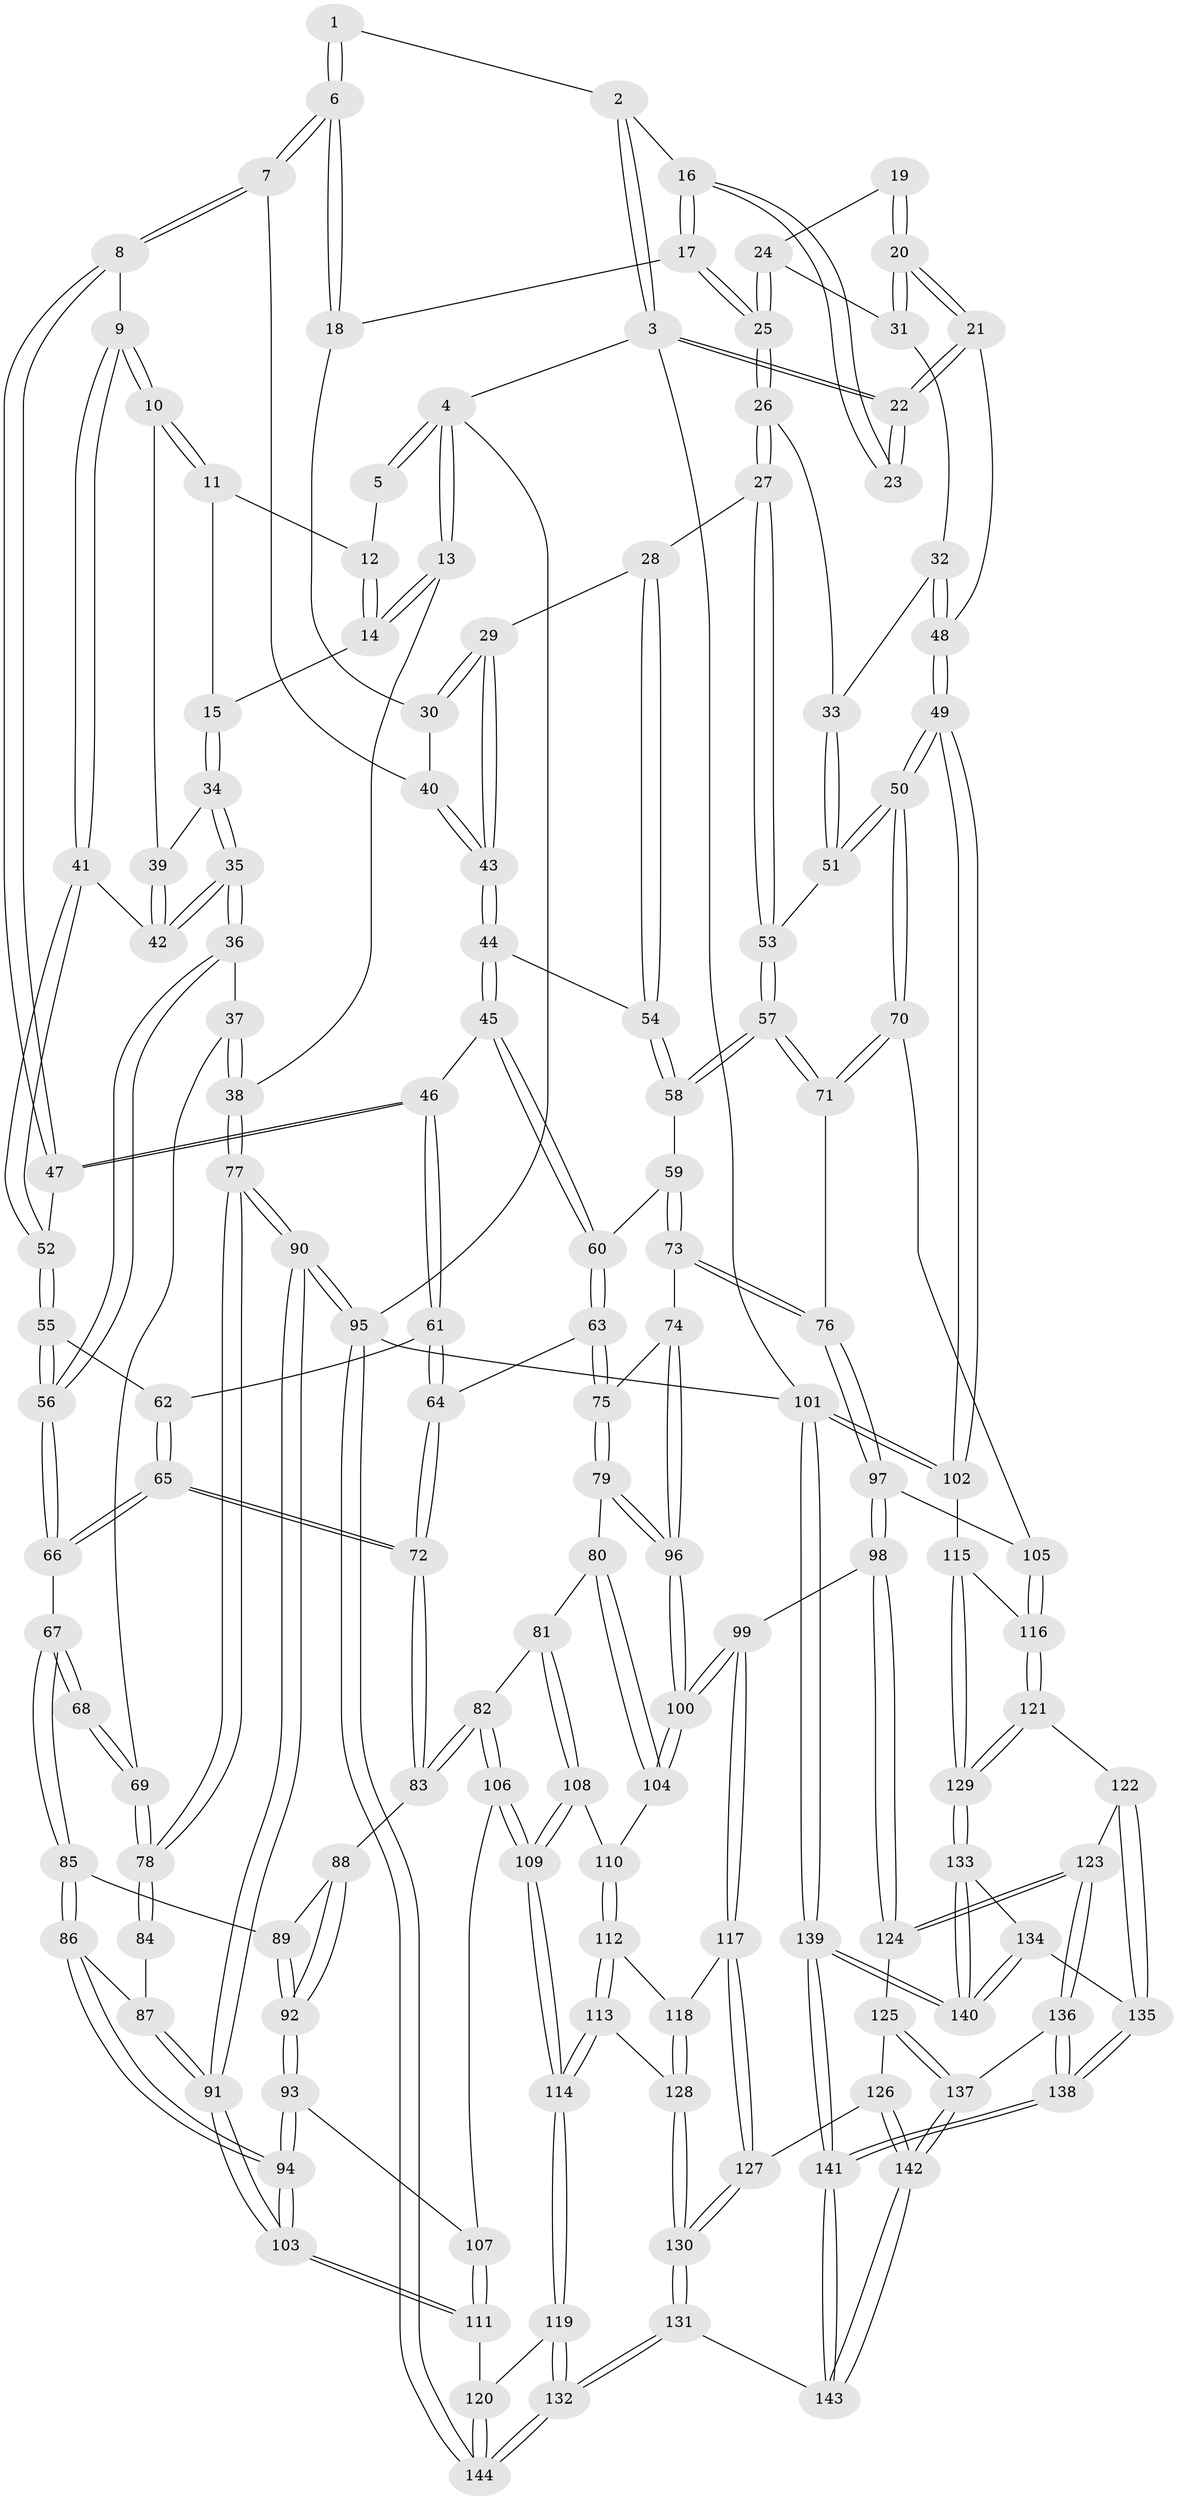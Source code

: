 // Generated by graph-tools (version 1.1) at 2025/27/03/09/25 03:27:12]
// undirected, 144 vertices, 357 edges
graph export_dot {
graph [start="1"]
  node [color=gray90,style=filled];
  1 [pos="+0.4375183263740163+0"];
  2 [pos="+0.7419967981542877+0"];
  3 [pos="+1+0"];
  4 [pos="+0+0"];
  5 [pos="+0.23178536471472355+0"];
  6 [pos="+0.443248751702116+0.12090093247116407"];
  7 [pos="+0.43612092978147593+0.14218135514532837"];
  8 [pos="+0.333300486109702+0.16108765786068585"];
  9 [pos="+0.3260704957828864+0.15975172571497"];
  10 [pos="+0.30502562519999143+0.14636903318597774"];
  11 [pos="+0.2389990546635865+0"];
  12 [pos="+0.2291904346085119+0"];
  13 [pos="+0+0.1466809832989822"];
  14 [pos="+0.05357384395298383+0.11667584782738606"];
  15 [pos="+0.12169352614838702+0.13824864693298083"];
  16 [pos="+0.741702760100601+0"];
  17 [pos="+0.7348658821937462+0"];
  18 [pos="+0.5876036428950554+0.05398841755634141"];
  19 [pos="+0.9583400469426703+0.09419269790379782"];
  20 [pos="+1+0.16699955624932267"];
  21 [pos="+1+0.18703094074579144"];
  22 [pos="+1+0"];
  23 [pos="+0.9575742800834162+0.08544014400514889"];
  24 [pos="+0.9366687459688134+0.1343629388793101"];
  25 [pos="+0.7493019072516974+0.08638694004560142"];
  26 [pos="+0.7435046005687754+0.1274356184213242"];
  27 [pos="+0.7097989684579982+0.19835108050364514"];
  28 [pos="+0.6754324826287964+0.20851262504178641"];
  29 [pos="+0.6662434379036729+0.20697462885165127"];
  30 [pos="+0.5535550032174216+0.16423888745766327"];
  31 [pos="+0.9443623018924515+0.15119742789266585"];
  32 [pos="+0.9313236973598052+0.21600973656512104"];
  33 [pos="+0.9002382270127791+0.22161691111811865"];
  34 [pos="+0.15748317624390581+0.1841488411053378"];
  35 [pos="+0.1400393099652776+0.28090618299752784"];
  36 [pos="+0.08856183368144825+0.3459248691445661"];
  37 [pos="+0.05293218624797944+0.34437130661277204"];
  38 [pos="+0+0.2743697746050798"];
  39 [pos="+0.2895621273004606+0.15166256691590066"];
  40 [pos="+0.4528516276498907+0.15950968554725897"];
  41 [pos="+0.26680169604519366+0.28525373939632276"];
  42 [pos="+0.20211442489903547+0.27756717557089067"];
  43 [pos="+0.4806677101877871+0.2611208254936433"];
  44 [pos="+0.4789762396739284+0.32270939927192743"];
  45 [pos="+0.4639025216388203+0.34419739869245364"];
  46 [pos="+0.3940310428423614+0.352870830588616"];
  47 [pos="+0.37808525297752155+0.34018740867900654"];
  48 [pos="+1+0.3926238734333007"];
  49 [pos="+1+0.5241345954373755"];
  50 [pos="+1+0.5148695995931329"];
  51 [pos="+0.8375451168848129+0.37118303510228234"];
  52 [pos="+0.28679347171870845+0.32547288340869646"];
  53 [pos="+0.7737891455090803+0.35023458792371703"];
  54 [pos="+0.5876643267228385+0.3167630419569666"];
  55 [pos="+0.22545067957661358+0.4029164495777755"];
  56 [pos="+0.15199567408839007+0.408791597504652"];
  57 [pos="+0.6739599297679522+0.4361097674159869"];
  58 [pos="+0.6483227464523806+0.4312929933232442"];
  59 [pos="+0.5854951120353925+0.44979275134616126"];
  60 [pos="+0.5007130710170078+0.4200002955114562"];
  61 [pos="+0.3450938403130008+0.44717272580798156"];
  62 [pos="+0.24449028212153204+0.4143844194961813"];
  63 [pos="+0.4624393616006958+0.4914240861450374"];
  64 [pos="+0.352204591898097+0.48077138850266693"];
  65 [pos="+0.2708656555869044+0.5514230529370875"];
  66 [pos="+0.15483015212780807+0.5020179787721072"];
  67 [pos="+0.14941897353602376+0.509878475538475"];
  68 [pos="+0.14431086478544716+0.5127918435679171"];
  69 [pos="+0.03866368032205434+0.5128182868805862"];
  70 [pos="+0.8793865353712297+0.5801493059701837"];
  71 [pos="+0.7028584385189367+0.5404310132108204"];
  72 [pos="+0.31374400815254866+0.5810071663282161"];
  73 [pos="+0.5558579941538626+0.547979420832529"];
  74 [pos="+0.5149178403274413+0.5607324109075836"];
  75 [pos="+0.48115751653986355+0.5514274871790701"];
  76 [pos="+0.6500705474391748+0.6065307554492644"];
  77 [pos="+0+0.7114826069022788"];
  78 [pos="+0+0.5580980407187968"];
  79 [pos="+0.4308394016229635+0.5935947134653272"];
  80 [pos="+0.3996758802468409+0.6107579010643942"];
  81 [pos="+0.35028051724131376+0.6165842296313321"];
  82 [pos="+0.3273177267356541+0.6039077668409666"];
  83 [pos="+0.3167767492039632+0.594545231230075"];
  84 [pos="+0.11780423965485243+0.5423886064003149"];
  85 [pos="+0.16013828569372748+0.5667436373999021"];
  86 [pos="+0.1442407363353654+0.6409825211220238"];
  87 [pos="+0.09946934507105215+0.5730916577052836"];
  88 [pos="+0.2974039054058028+0.6049226048292217"];
  89 [pos="+0.1788802802028299+0.5823234451129952"];
  90 [pos="+0+0.7799125910424122"];
  91 [pos="+0+0.7715097619138597"];
  92 [pos="+0.22121837698080934+0.6531279708677658"];
  93 [pos="+0.21855762285687222+0.6555065781740292"];
  94 [pos="+0.1449438715264002+0.6656224580109005"];
  95 [pos="+0+1"];
  96 [pos="+0.5327775524054766+0.6651829183093776"];
  97 [pos="+0.6404531681921052+0.7018545176019977"];
  98 [pos="+0.6362401494294491+0.7069100078481494"];
  99 [pos="+0.560905519977278+0.7283424072749142"];
  100 [pos="+0.5556488378682454+0.7241550290736313"];
  101 [pos="+1+1"];
  102 [pos="+1+0.5977150071730802"];
  103 [pos="+0.014270773486464744+0.7710248425975276"];
  104 [pos="+0.5041829747179059+0.7093208286783725"];
  105 [pos="+0.7951065661760256+0.6932929948368456"];
  106 [pos="+0.27169787325544664+0.7553001665403732"];
  107 [pos="+0.22606380712488236+0.6895227021606264"];
  108 [pos="+0.3764272376204879+0.7138444042443641"];
  109 [pos="+0.28212136745731603+0.8302226630189202"];
  110 [pos="+0.39728484895657995+0.7244960071942654"];
  111 [pos="+0.15360451998577476+0.8262550824923927"];
  112 [pos="+0.42637719218414155+0.7918543978260387"];
  113 [pos="+0.3592176164629445+0.8297416802093922"];
  114 [pos="+0.277819222002043+0.8451685654566605"];
  115 [pos="+1+0.7192153935074878"];
  116 [pos="+0.8231875321463186+0.7858935847340075"];
  117 [pos="+0.5404997797629063+0.7742939388776171"];
  118 [pos="+0.4618444958446889+0.8027170671554573"];
  119 [pos="+0.2724165243693166+0.8522300423100042"];
  120 [pos="+0.17760957103563205+0.83961509431725"];
  121 [pos="+0.8180346121988264+0.8079370265171113"];
  122 [pos="+0.801553339053201+0.826443672939671"];
  123 [pos="+0.7385716916579071+0.8385540169016851"];
  124 [pos="+0.6784806519096072+0.7871256059918152"];
  125 [pos="+0.6307017092723771+0.8701373363542567"];
  126 [pos="+0.5654953202154703+0.8614252094432893"];
  127 [pos="+0.5455589877348259+0.8082016382939615"];
  128 [pos="+0.44226131535484947+0.8642908410440246"];
  129 [pos="+0.9298722901600879+0.8577935144739522"];
  130 [pos="+0.45106344597973164+0.9071684106702107"];
  131 [pos="+0.4322555363057312+1"];
  132 [pos="+0.4018109624466559+1"];
  133 [pos="+0.9338796709838975+0.9103732386347204"];
  134 [pos="+0.814374006300531+0.8668569997065405"];
  135 [pos="+0.8141900220175212+0.8666376553321183"];
  136 [pos="+0.7108194492038348+0.9049416778453397"];
  137 [pos="+0.6538346183080226+0.8982278721012961"];
  138 [pos="+0.7450542019890835+1"];
  139 [pos="+1+1"];
  140 [pos="+1+1"];
  141 [pos="+0.7771263548616916+1"];
  142 [pos="+0.5051374910754555+1"];
  143 [pos="+0.4774373153653079+1"];
  144 [pos="+0.03642240894163841+1"];
  1 -- 2;
  1 -- 6;
  1 -- 6;
  2 -- 3;
  2 -- 3;
  2 -- 16;
  3 -- 4;
  3 -- 22;
  3 -- 22;
  3 -- 101;
  4 -- 5;
  4 -- 5;
  4 -- 13;
  4 -- 13;
  4 -- 95;
  5 -- 12;
  6 -- 7;
  6 -- 7;
  6 -- 18;
  6 -- 18;
  7 -- 8;
  7 -- 8;
  7 -- 40;
  8 -- 9;
  8 -- 47;
  8 -- 47;
  9 -- 10;
  9 -- 10;
  9 -- 41;
  9 -- 41;
  10 -- 11;
  10 -- 11;
  10 -- 39;
  11 -- 12;
  11 -- 15;
  12 -- 14;
  12 -- 14;
  13 -- 14;
  13 -- 14;
  13 -- 38;
  14 -- 15;
  15 -- 34;
  15 -- 34;
  16 -- 17;
  16 -- 17;
  16 -- 23;
  16 -- 23;
  17 -- 18;
  17 -- 25;
  17 -- 25;
  18 -- 30;
  19 -- 20;
  19 -- 20;
  19 -- 24;
  20 -- 21;
  20 -- 21;
  20 -- 31;
  20 -- 31;
  21 -- 22;
  21 -- 22;
  21 -- 48;
  22 -- 23;
  22 -- 23;
  24 -- 25;
  24 -- 25;
  24 -- 31;
  25 -- 26;
  25 -- 26;
  26 -- 27;
  26 -- 27;
  26 -- 33;
  27 -- 28;
  27 -- 53;
  27 -- 53;
  28 -- 29;
  28 -- 54;
  28 -- 54;
  29 -- 30;
  29 -- 30;
  29 -- 43;
  29 -- 43;
  30 -- 40;
  31 -- 32;
  32 -- 33;
  32 -- 48;
  32 -- 48;
  33 -- 51;
  33 -- 51;
  34 -- 35;
  34 -- 35;
  34 -- 39;
  35 -- 36;
  35 -- 36;
  35 -- 42;
  35 -- 42;
  36 -- 37;
  36 -- 56;
  36 -- 56;
  37 -- 38;
  37 -- 38;
  37 -- 69;
  38 -- 77;
  38 -- 77;
  39 -- 42;
  39 -- 42;
  40 -- 43;
  40 -- 43;
  41 -- 42;
  41 -- 52;
  41 -- 52;
  43 -- 44;
  43 -- 44;
  44 -- 45;
  44 -- 45;
  44 -- 54;
  45 -- 46;
  45 -- 60;
  45 -- 60;
  46 -- 47;
  46 -- 47;
  46 -- 61;
  46 -- 61;
  47 -- 52;
  48 -- 49;
  48 -- 49;
  49 -- 50;
  49 -- 50;
  49 -- 102;
  49 -- 102;
  50 -- 51;
  50 -- 51;
  50 -- 70;
  50 -- 70;
  51 -- 53;
  52 -- 55;
  52 -- 55;
  53 -- 57;
  53 -- 57;
  54 -- 58;
  54 -- 58;
  55 -- 56;
  55 -- 56;
  55 -- 62;
  56 -- 66;
  56 -- 66;
  57 -- 58;
  57 -- 58;
  57 -- 71;
  57 -- 71;
  58 -- 59;
  59 -- 60;
  59 -- 73;
  59 -- 73;
  60 -- 63;
  60 -- 63;
  61 -- 62;
  61 -- 64;
  61 -- 64;
  62 -- 65;
  62 -- 65;
  63 -- 64;
  63 -- 75;
  63 -- 75;
  64 -- 72;
  64 -- 72;
  65 -- 66;
  65 -- 66;
  65 -- 72;
  65 -- 72;
  66 -- 67;
  67 -- 68;
  67 -- 68;
  67 -- 85;
  67 -- 85;
  68 -- 69;
  68 -- 69;
  69 -- 78;
  69 -- 78;
  70 -- 71;
  70 -- 71;
  70 -- 105;
  71 -- 76;
  72 -- 83;
  72 -- 83;
  73 -- 74;
  73 -- 76;
  73 -- 76;
  74 -- 75;
  74 -- 96;
  74 -- 96;
  75 -- 79;
  75 -- 79;
  76 -- 97;
  76 -- 97;
  77 -- 78;
  77 -- 78;
  77 -- 90;
  77 -- 90;
  78 -- 84;
  78 -- 84;
  79 -- 80;
  79 -- 96;
  79 -- 96;
  80 -- 81;
  80 -- 104;
  80 -- 104;
  81 -- 82;
  81 -- 108;
  81 -- 108;
  82 -- 83;
  82 -- 83;
  82 -- 106;
  82 -- 106;
  83 -- 88;
  84 -- 87;
  85 -- 86;
  85 -- 86;
  85 -- 89;
  86 -- 87;
  86 -- 94;
  86 -- 94;
  87 -- 91;
  87 -- 91;
  88 -- 89;
  88 -- 92;
  88 -- 92;
  89 -- 92;
  89 -- 92;
  90 -- 91;
  90 -- 91;
  90 -- 95;
  90 -- 95;
  91 -- 103;
  91 -- 103;
  92 -- 93;
  92 -- 93;
  93 -- 94;
  93 -- 94;
  93 -- 107;
  94 -- 103;
  94 -- 103;
  95 -- 144;
  95 -- 144;
  95 -- 101;
  96 -- 100;
  96 -- 100;
  97 -- 98;
  97 -- 98;
  97 -- 105;
  98 -- 99;
  98 -- 124;
  98 -- 124;
  99 -- 100;
  99 -- 100;
  99 -- 117;
  99 -- 117;
  100 -- 104;
  100 -- 104;
  101 -- 102;
  101 -- 102;
  101 -- 139;
  101 -- 139;
  102 -- 115;
  103 -- 111;
  103 -- 111;
  104 -- 110;
  105 -- 116;
  105 -- 116;
  106 -- 107;
  106 -- 109;
  106 -- 109;
  107 -- 111;
  107 -- 111;
  108 -- 109;
  108 -- 109;
  108 -- 110;
  109 -- 114;
  109 -- 114;
  110 -- 112;
  110 -- 112;
  111 -- 120;
  112 -- 113;
  112 -- 113;
  112 -- 118;
  113 -- 114;
  113 -- 114;
  113 -- 128;
  114 -- 119;
  114 -- 119;
  115 -- 116;
  115 -- 129;
  115 -- 129;
  116 -- 121;
  116 -- 121;
  117 -- 118;
  117 -- 127;
  117 -- 127;
  118 -- 128;
  118 -- 128;
  119 -- 120;
  119 -- 132;
  119 -- 132;
  120 -- 144;
  120 -- 144;
  121 -- 122;
  121 -- 129;
  121 -- 129;
  122 -- 123;
  122 -- 135;
  122 -- 135;
  123 -- 124;
  123 -- 124;
  123 -- 136;
  123 -- 136;
  124 -- 125;
  125 -- 126;
  125 -- 137;
  125 -- 137;
  126 -- 127;
  126 -- 142;
  126 -- 142;
  127 -- 130;
  127 -- 130;
  128 -- 130;
  128 -- 130;
  129 -- 133;
  129 -- 133;
  130 -- 131;
  130 -- 131;
  131 -- 132;
  131 -- 132;
  131 -- 143;
  132 -- 144;
  132 -- 144;
  133 -- 134;
  133 -- 140;
  133 -- 140;
  134 -- 135;
  134 -- 140;
  134 -- 140;
  135 -- 138;
  135 -- 138;
  136 -- 137;
  136 -- 138;
  136 -- 138;
  137 -- 142;
  137 -- 142;
  138 -- 141;
  138 -- 141;
  139 -- 140;
  139 -- 140;
  139 -- 141;
  139 -- 141;
  141 -- 143;
  141 -- 143;
  142 -- 143;
  142 -- 143;
}
